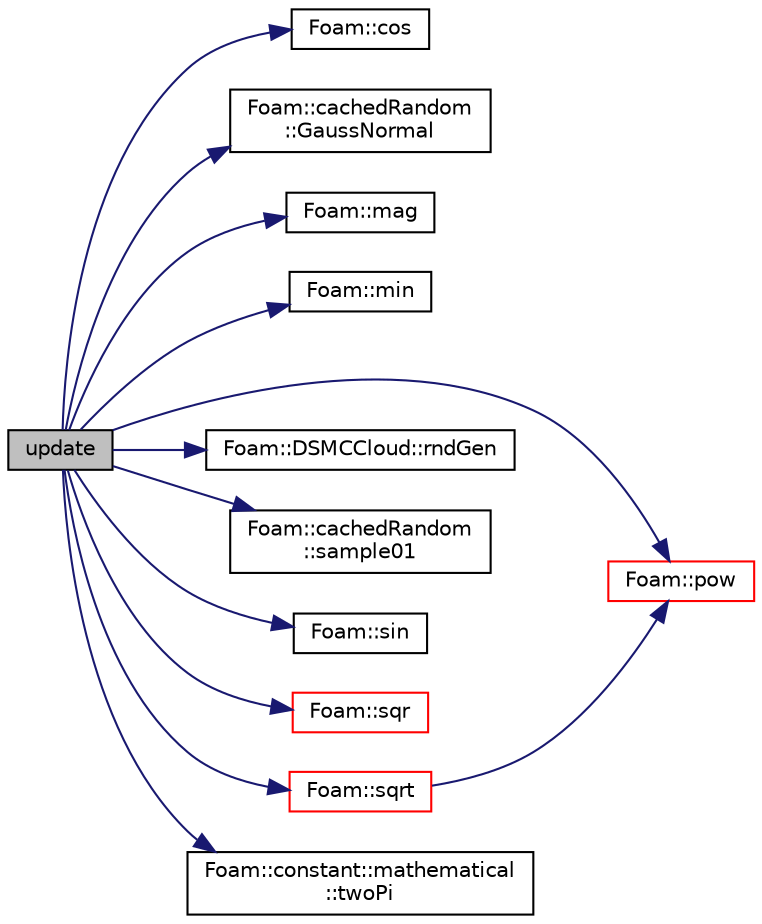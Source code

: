 digraph "update"
{
  bgcolor="transparent";
  edge [fontname="Helvetica",fontsize="10",labelfontname="Helvetica",labelfontsize="10"];
  node [fontname="Helvetica",fontsize="10",shape=record];
  rankdir="LR";
  Node1 [label="update",height=0.2,width=0.4,color="black", fillcolor="grey75", style="filled", fontcolor="black"];
  Node1 -> Node2 [color="midnightblue",fontsize="10",style="solid",fontname="Helvetica"];
  Node2 [label="Foam::cos",height=0.2,width=0.4,color="black",URL="$a10887.html#aebb41a148f7cf44b63e12f69e487e49f"];
  Node1 -> Node3 [color="midnightblue",fontsize="10",style="solid",fontname="Helvetica"];
  Node3 [label="Foam::cachedRandom\l::GaussNormal",height=0.2,width=0.4,color="black",URL="$a00185.html#a67afe5f4d7ebdbb6aca0eca848135b9c",tooltip="Return a sample whose components are normally distributed. "];
  Node1 -> Node4 [color="midnightblue",fontsize="10",style="solid",fontname="Helvetica"];
  Node4 [label="Foam::mag",height=0.2,width=0.4,color="black",URL="$a10887.html#a929da2a3fdcf3dacbbe0487d3a330dae"];
  Node1 -> Node5 [color="midnightblue",fontsize="10",style="solid",fontname="Helvetica"];
  Node5 [label="Foam::min",height=0.2,width=0.4,color="black",URL="$a10887.html#a253e112ad2d56d96230ff39ea7f442dc"];
  Node1 -> Node6 [color="midnightblue",fontsize="10",style="solid",fontname="Helvetica"];
  Node6 [label="Foam::pow",height=0.2,width=0.4,color="red",URL="$a10887.html#a7500c8e9d27a442adc75e287de074c7c"];
  Node1 -> Node7 [color="midnightblue",fontsize="10",style="solid",fontname="Helvetica"];
  Node7 [label="Foam::DSMCCloud::rndGen",height=0.2,width=0.4,color="black",URL="$a00584.html#a15ae97dd2d17573e849ec14c8ff64df3",tooltip="Return refernce to the random object. "];
  Node1 -> Node8 [color="midnightblue",fontsize="10",style="solid",fontname="Helvetica"];
  Node8 [label="Foam::cachedRandom\l::sample01",height=0.2,width=0.4,color="black",URL="$a00185.html#a69e8ec3910ef84b36df7af5b8e692c0a",tooltip="Return a sample whose components lie in the range 0-1. "];
  Node1 -> Node9 [color="midnightblue",fontsize="10",style="solid",fontname="Helvetica"];
  Node9 [label="Foam::sin",height=0.2,width=0.4,color="black",URL="$a10887.html#a4517d680df5510934705011b30dcefa6"];
  Node1 -> Node10 [color="midnightblue",fontsize="10",style="solid",fontname="Helvetica"];
  Node10 [label="Foam::sqr",height=0.2,width=0.4,color="red",URL="$a10887.html#a277dc11c581d53826ab5090b08f3b17b"];
  Node1 -> Node11 [color="midnightblue",fontsize="10",style="solid",fontname="Helvetica"];
  Node11 [label="Foam::sqrt",height=0.2,width=0.4,color="red",URL="$a10887.html#a8616bd62eebf2342a80222fecb1bda71"];
  Node11 -> Node6 [color="midnightblue",fontsize="10",style="solid",fontname="Helvetica"];
  Node1 -> Node12 [color="midnightblue",fontsize="10",style="solid",fontname="Helvetica"];
  Node12 [label="Foam::constant::mathematical\l::twoPi",height=0.2,width=0.4,color="black",URL="$a10898.html#a7574b446d33e802339e1708574670c00"];
}
